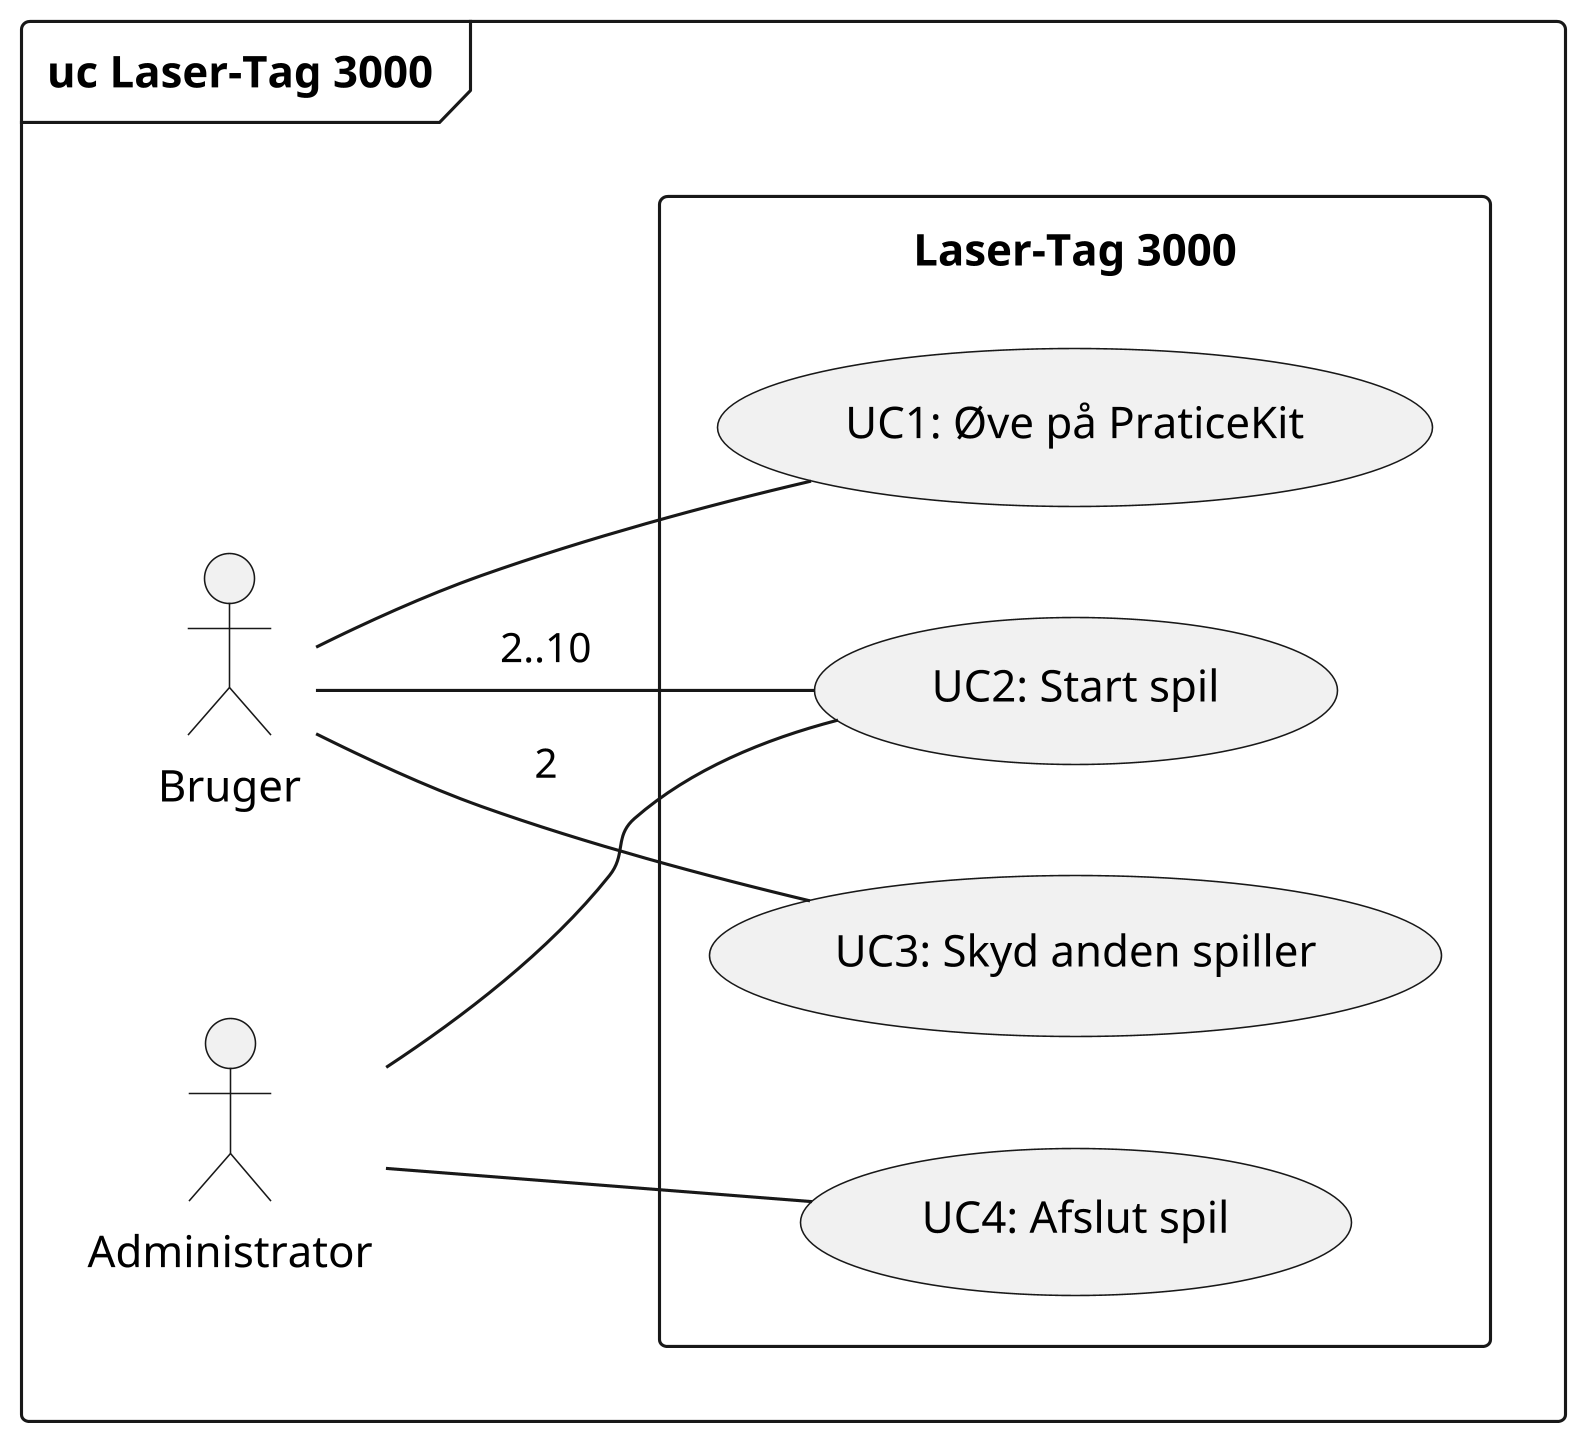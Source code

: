 @startuml uc_diagram

left to right direction

skinparam {
  monochrome true
  dpi 300
  padding 5
  packageStyle rectangle
  packageStyle frame
  shadowing false
  'linetype polyline
  'linetype ortho
  'backgroundColor transparent
}

frame "uc Laser-Tag 3000" {

  actor Bruger as user
  actor Administrator as admin

  rectangle "Laser-Tag 3000" {
    user -- (UC1: Øve på PraticeKit)
    user -- (UC2: Start spil): 2..10
    user -- (UC3: Skyd anden spiller): 2
    admin -- (UC2: Start spil)
    admin -- (UC4: Afslut spil)
  }
}

@enduml